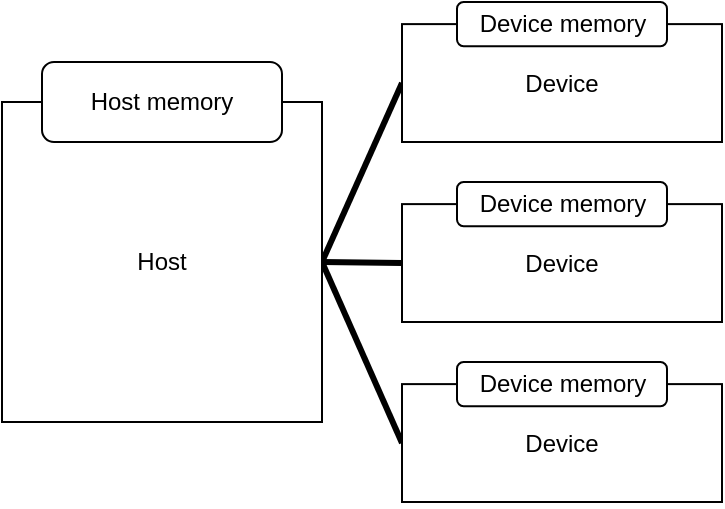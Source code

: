<mxfile version="14.0.0"><diagram id="3_g6j3k5067z7o_v_sSp" name="Page-1"><mxGraphModel dx="475" dy="323" grid="1" gridSize="10" guides="1" tooltips="1" connect="1" arrows="1" fold="1" page="1" pageScale="1" pageWidth="80" pageHeight="30" math="0" shadow="0"><root><mxCell id="0"/><mxCell id="1" parent="0"/><mxCell id="hofYuzQPbGJUh2qayijr-19" style="edgeStyle=none;orthogonalLoop=1;jettySize=auto;html=1;exitX=1;exitY=0.5;exitDx=0;exitDy=0;entryX=0;entryY=0.5;entryDx=0;entryDy=0;endArrow=none;endFill=0;strokeWidth=3;" edge="1" parent="1" source="hofYuzQPbGJUh2qayijr-1" target="hofYuzQPbGJUh2qayijr-9"><mxGeometry relative="1" as="geometry"/></mxCell><mxCell id="hofYuzQPbGJUh2qayijr-34" style="edgeStyle=none;orthogonalLoop=1;jettySize=auto;html=1;exitX=1;exitY=0.5;exitDx=0;exitDy=0;entryX=0;entryY=0.5;entryDx=0;entryDy=0;endArrow=none;endFill=0;strokeWidth=3;" edge="1" parent="1" source="hofYuzQPbGJUh2qayijr-1" target="hofYuzQPbGJUh2qayijr-31"><mxGeometry relative="1" as="geometry"/></mxCell><mxCell id="hofYuzQPbGJUh2qayijr-39" style="edgeStyle=none;orthogonalLoop=1;jettySize=auto;html=1;exitX=1;exitY=0.5;exitDx=0;exitDy=0;entryX=0;entryY=0.5;entryDx=0;entryDy=0;endArrow=none;endFill=0;strokeWidth=3;" edge="1" parent="1" source="hofYuzQPbGJUh2qayijr-1" target="hofYuzQPbGJUh2qayijr-36"><mxGeometry relative="1" as="geometry"/></mxCell><mxCell id="hofYuzQPbGJUh2qayijr-1" value="Host" style="whiteSpace=wrap;html=1;aspect=fixed;" vertex="1" parent="1"><mxGeometry x="20" y="59" width="160" height="160" as="geometry"/></mxCell><mxCell id="hofYuzQPbGJUh2qayijr-2" value="Host memory" style="rounded=1;whiteSpace=wrap;html=1;" vertex="1" parent="1"><mxGeometry x="40" y="39" width="120" height="40" as="geometry"/></mxCell><mxCell id="hofYuzQPbGJUh2qayijr-20" value="" style="group" vertex="1" connectable="0" parent="1"><mxGeometry x="220" y="9" width="160" height="70" as="geometry"/></mxCell><mxCell id="hofYuzQPbGJUh2qayijr-9" value="Device" style="whiteSpace=wrap;html=1;" vertex="1" parent="hofYuzQPbGJUh2qayijr-20"><mxGeometry y="11.053" width="160" height="58.947" as="geometry"/></mxCell><mxCell id="hofYuzQPbGJUh2qayijr-12" value="Device memory" style="rounded=1;whiteSpace=wrap;html=1;" vertex="1" parent="hofYuzQPbGJUh2qayijr-20"><mxGeometry x="27.5" width="105" height="22.105" as="geometry"/></mxCell><mxCell id="hofYuzQPbGJUh2qayijr-11" style="edgeStyle=none;orthogonalLoop=1;jettySize=auto;html=1;entryX=0.5;entryY=1;entryDx=0;entryDy=0;endArrow=none;endFill=0;strokeWidth=3;" edge="1" parent="hofYuzQPbGJUh2qayijr-20" source="hofYuzQPbGJUh2qayijr-9" target="hofYuzQPbGJUh2qayijr-9"><mxGeometry relative="1" as="geometry"/></mxCell><mxCell id="hofYuzQPbGJUh2qayijr-30" value="" style="group" vertex="1" connectable="0" parent="1"><mxGeometry x="220" y="99" width="160" height="70" as="geometry"/></mxCell><mxCell id="hofYuzQPbGJUh2qayijr-31" value="Device" style="whiteSpace=wrap;html=1;" vertex="1" parent="hofYuzQPbGJUh2qayijr-30"><mxGeometry y="11.053" width="160" height="58.947" as="geometry"/></mxCell><mxCell id="hofYuzQPbGJUh2qayijr-32" value="Device memory" style="rounded=1;whiteSpace=wrap;html=1;" vertex="1" parent="hofYuzQPbGJUh2qayijr-30"><mxGeometry x="27.5" width="105" height="22.105" as="geometry"/></mxCell><mxCell id="hofYuzQPbGJUh2qayijr-33" style="edgeStyle=none;orthogonalLoop=1;jettySize=auto;html=1;entryX=0.5;entryY=1;entryDx=0;entryDy=0;endArrow=none;endFill=0;strokeWidth=3;" edge="1" parent="hofYuzQPbGJUh2qayijr-30" source="hofYuzQPbGJUh2qayijr-31" target="hofYuzQPbGJUh2qayijr-31"><mxGeometry relative="1" as="geometry"/></mxCell><mxCell id="hofYuzQPbGJUh2qayijr-35" value="" style="group" vertex="1" connectable="0" parent="1"><mxGeometry x="220" y="189" width="160" height="70" as="geometry"/></mxCell><mxCell id="hofYuzQPbGJUh2qayijr-36" value="Device" style="whiteSpace=wrap;html=1;" vertex="1" parent="hofYuzQPbGJUh2qayijr-35"><mxGeometry y="11.053" width="160" height="58.947" as="geometry"/></mxCell><mxCell id="hofYuzQPbGJUh2qayijr-37" value="Device memory" style="rounded=1;whiteSpace=wrap;html=1;" vertex="1" parent="hofYuzQPbGJUh2qayijr-35"><mxGeometry x="27.5" width="105" height="22.105" as="geometry"/></mxCell><mxCell id="hofYuzQPbGJUh2qayijr-38" style="edgeStyle=none;orthogonalLoop=1;jettySize=auto;html=1;entryX=0.5;entryY=1;entryDx=0;entryDy=0;endArrow=none;endFill=0;strokeWidth=3;" edge="1" parent="hofYuzQPbGJUh2qayijr-35" source="hofYuzQPbGJUh2qayijr-36" target="hofYuzQPbGJUh2qayijr-36"><mxGeometry relative="1" as="geometry"/></mxCell></root></mxGraphModel></diagram></mxfile>